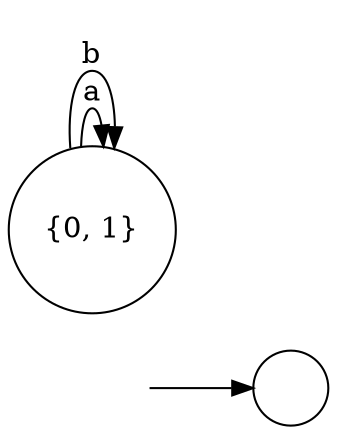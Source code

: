 digraph G {
    rankdir=LR;
    node [shape=circle];
    start [shape=none, label=""];
    "{0, 1}" -> "{0, 1}" [label="a"];
    "{0, 1}" -> "{0, 1}" [label="b"];
    start -> "";
}
